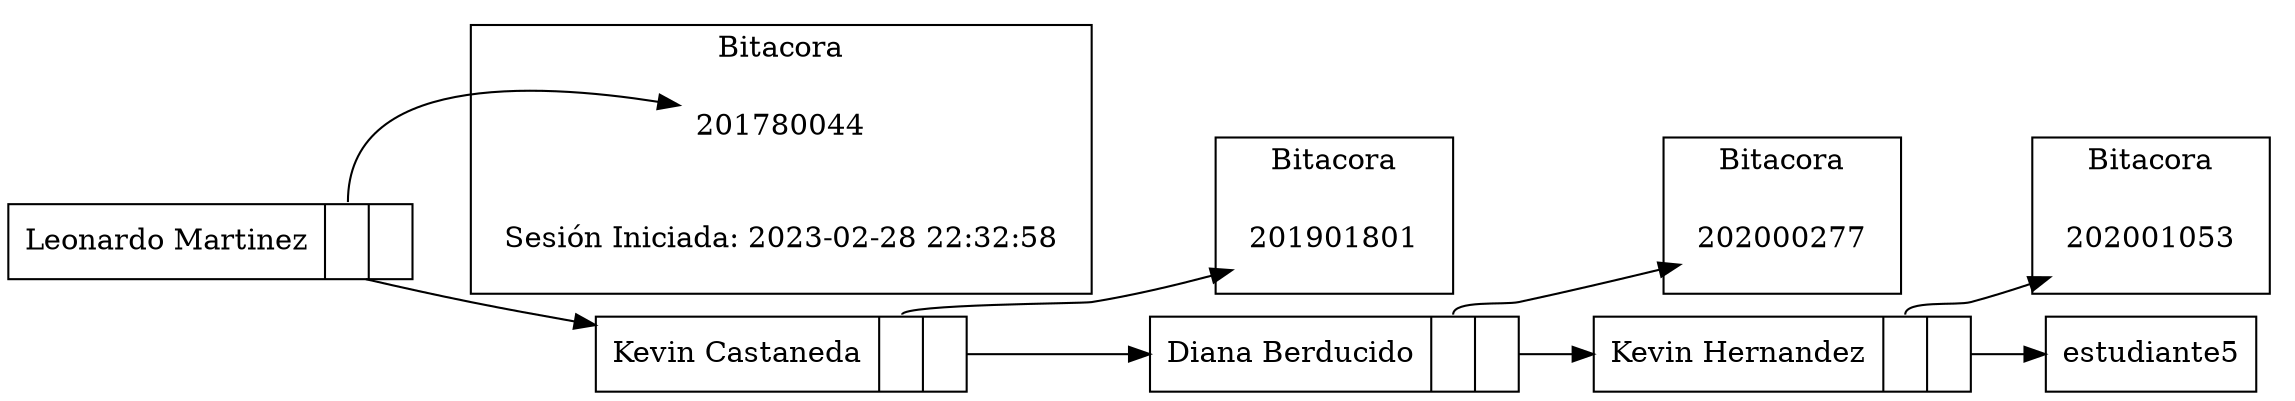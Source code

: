 digraph {
rankdir=LR;
node [shape=record];
subgraph cluster_notas0 {
node [shape=plaintext];
label = "Bitacora";
"201780044";
"Sesión Iniciada: 2023-02-28 22:32:58";
 }
subgraph cluster_notas1 {
node [shape=plaintext];
label = "Bitacora";
"201901801";
 }
subgraph cluster_notas2 {
node [shape=plaintext];
label = "Bitacora";
"202000277";
 }
subgraph cluster_notas3 {
node [shape=plaintext];
label = "Bitacora";
"202001053";
 }
estudiante1 [label="{Leonardo Martinez|<notas> |<siguiente> }"];
estudiante2 [label="{Kevin Castaneda|<notas> |<siguiente> }"];
estudiante3 [label="{Diana Berducido|<notas> |<siguiente> }"];
estudiante4 [label="{Kevin Hernandez|<notas> |<siguiente> }"];
estudiante1 -> estudiante2;
estudiante2 -> estudiante3;
estudiante3 -> estudiante4;
estudiante4 -> estudiante5;
estudiante1:notas -> 201780044;
estudiante2:notas -> 201901801;
estudiante3:notas -> 202000277;
estudiante4:notas -> 202001053;
}

